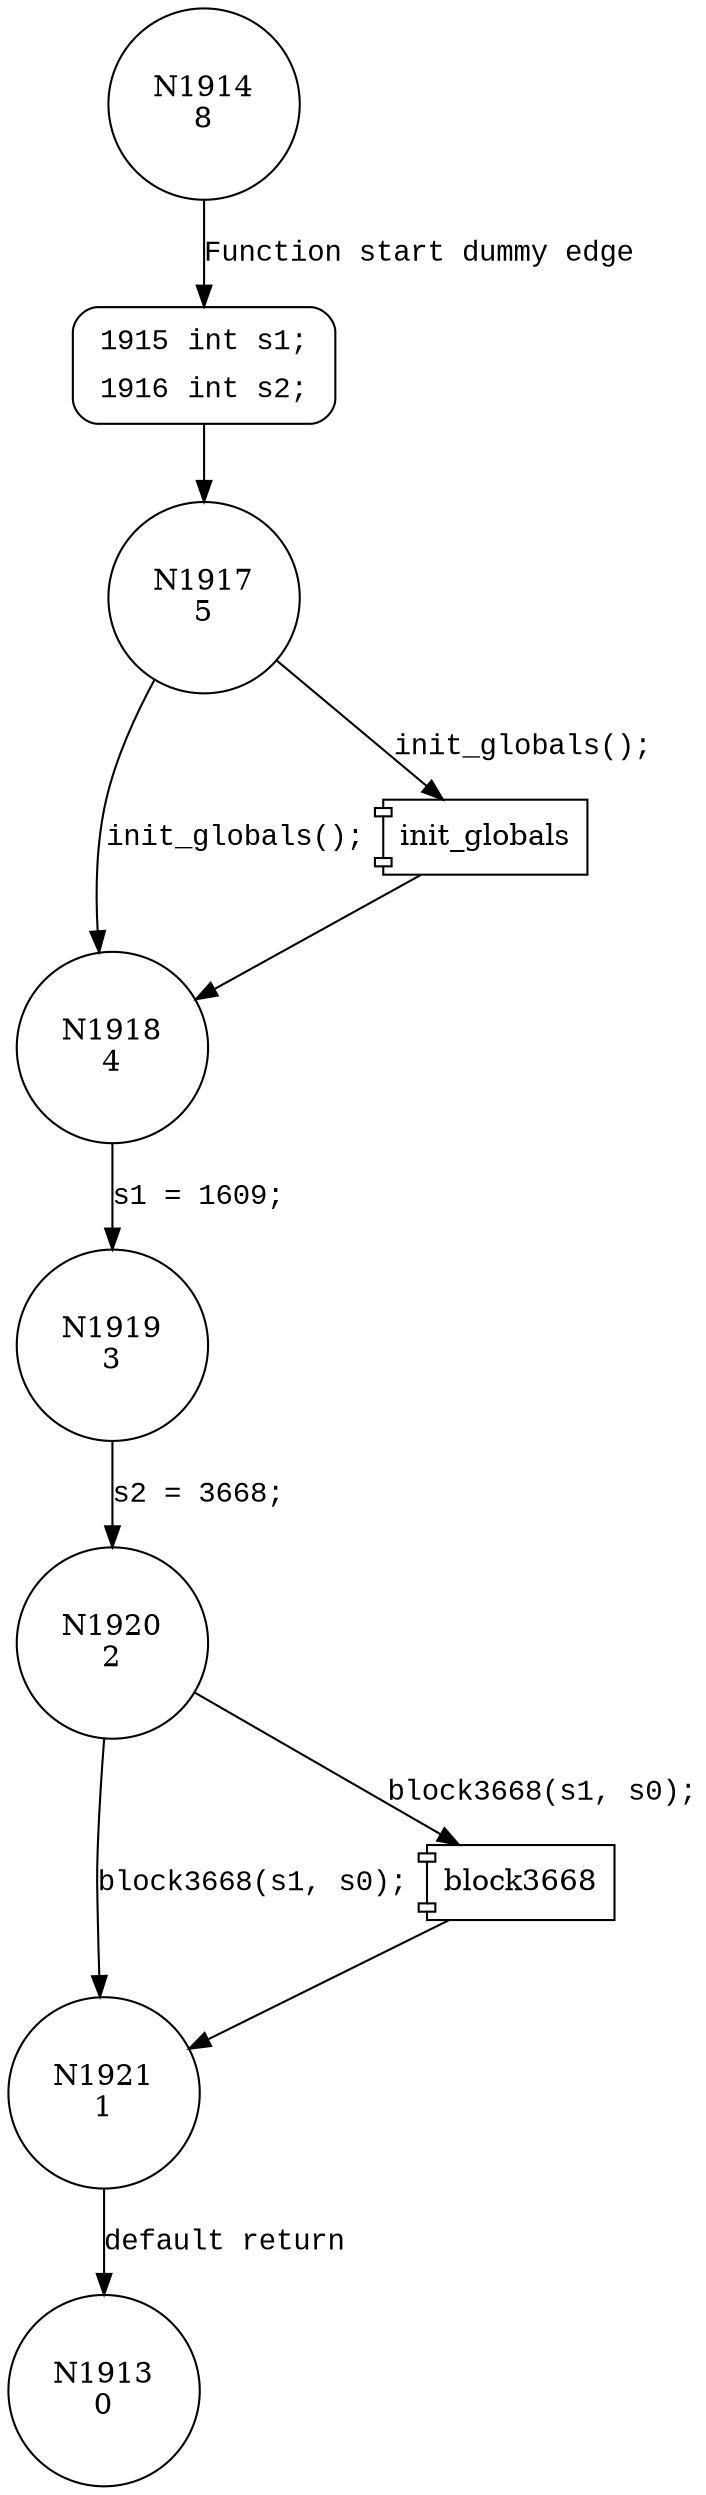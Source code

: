 digraph block1601 {
1914 [shape="circle" label="N1914\n8"]
1915 [shape="circle" label="N1915\n7"]
1917 [shape="circle" label="N1917\n5"]
1918 [shape="circle" label="N1918\n4"]
1919 [shape="circle" label="N1919\n3"]
1920 [shape="circle" label="N1920\n2"]
1921 [shape="circle" label="N1921\n1"]
1913 [shape="circle" label="N1913\n0"]
1915 [style="filled,bold" penwidth="1" fillcolor="white" fontname="Courier New" shape="Mrecord" label=<<table border="0" cellborder="0" cellpadding="3" bgcolor="white"><tr><td align="right">1915</td><td align="left">int s1;</td></tr><tr><td align="right">1916</td><td align="left">int s2;</td></tr></table>>]
1915 -> 1917[label=""]
1914 -> 1915 [label="Function start dummy edge" fontname="Courier New"]
100217 [shape="component" label="init_globals"]
1917 -> 100217 [label="init_globals();" fontname="Courier New"]
100217 -> 1918 [label="" fontname="Courier New"]
1917 -> 1918 [label="init_globals();" fontname="Courier New"]
1918 -> 1919 [label="s1 = 1609;" fontname="Courier New"]
100218 [shape="component" label="block3668"]
1920 -> 100218 [label="block3668(s1, s0);" fontname="Courier New"]
100218 -> 1921 [label="" fontname="Courier New"]
1920 -> 1921 [label="block3668(s1, s0);" fontname="Courier New"]
1921 -> 1913 [label="default return" fontname="Courier New"]
1919 -> 1920 [label="s2 = 3668;" fontname="Courier New"]
}
